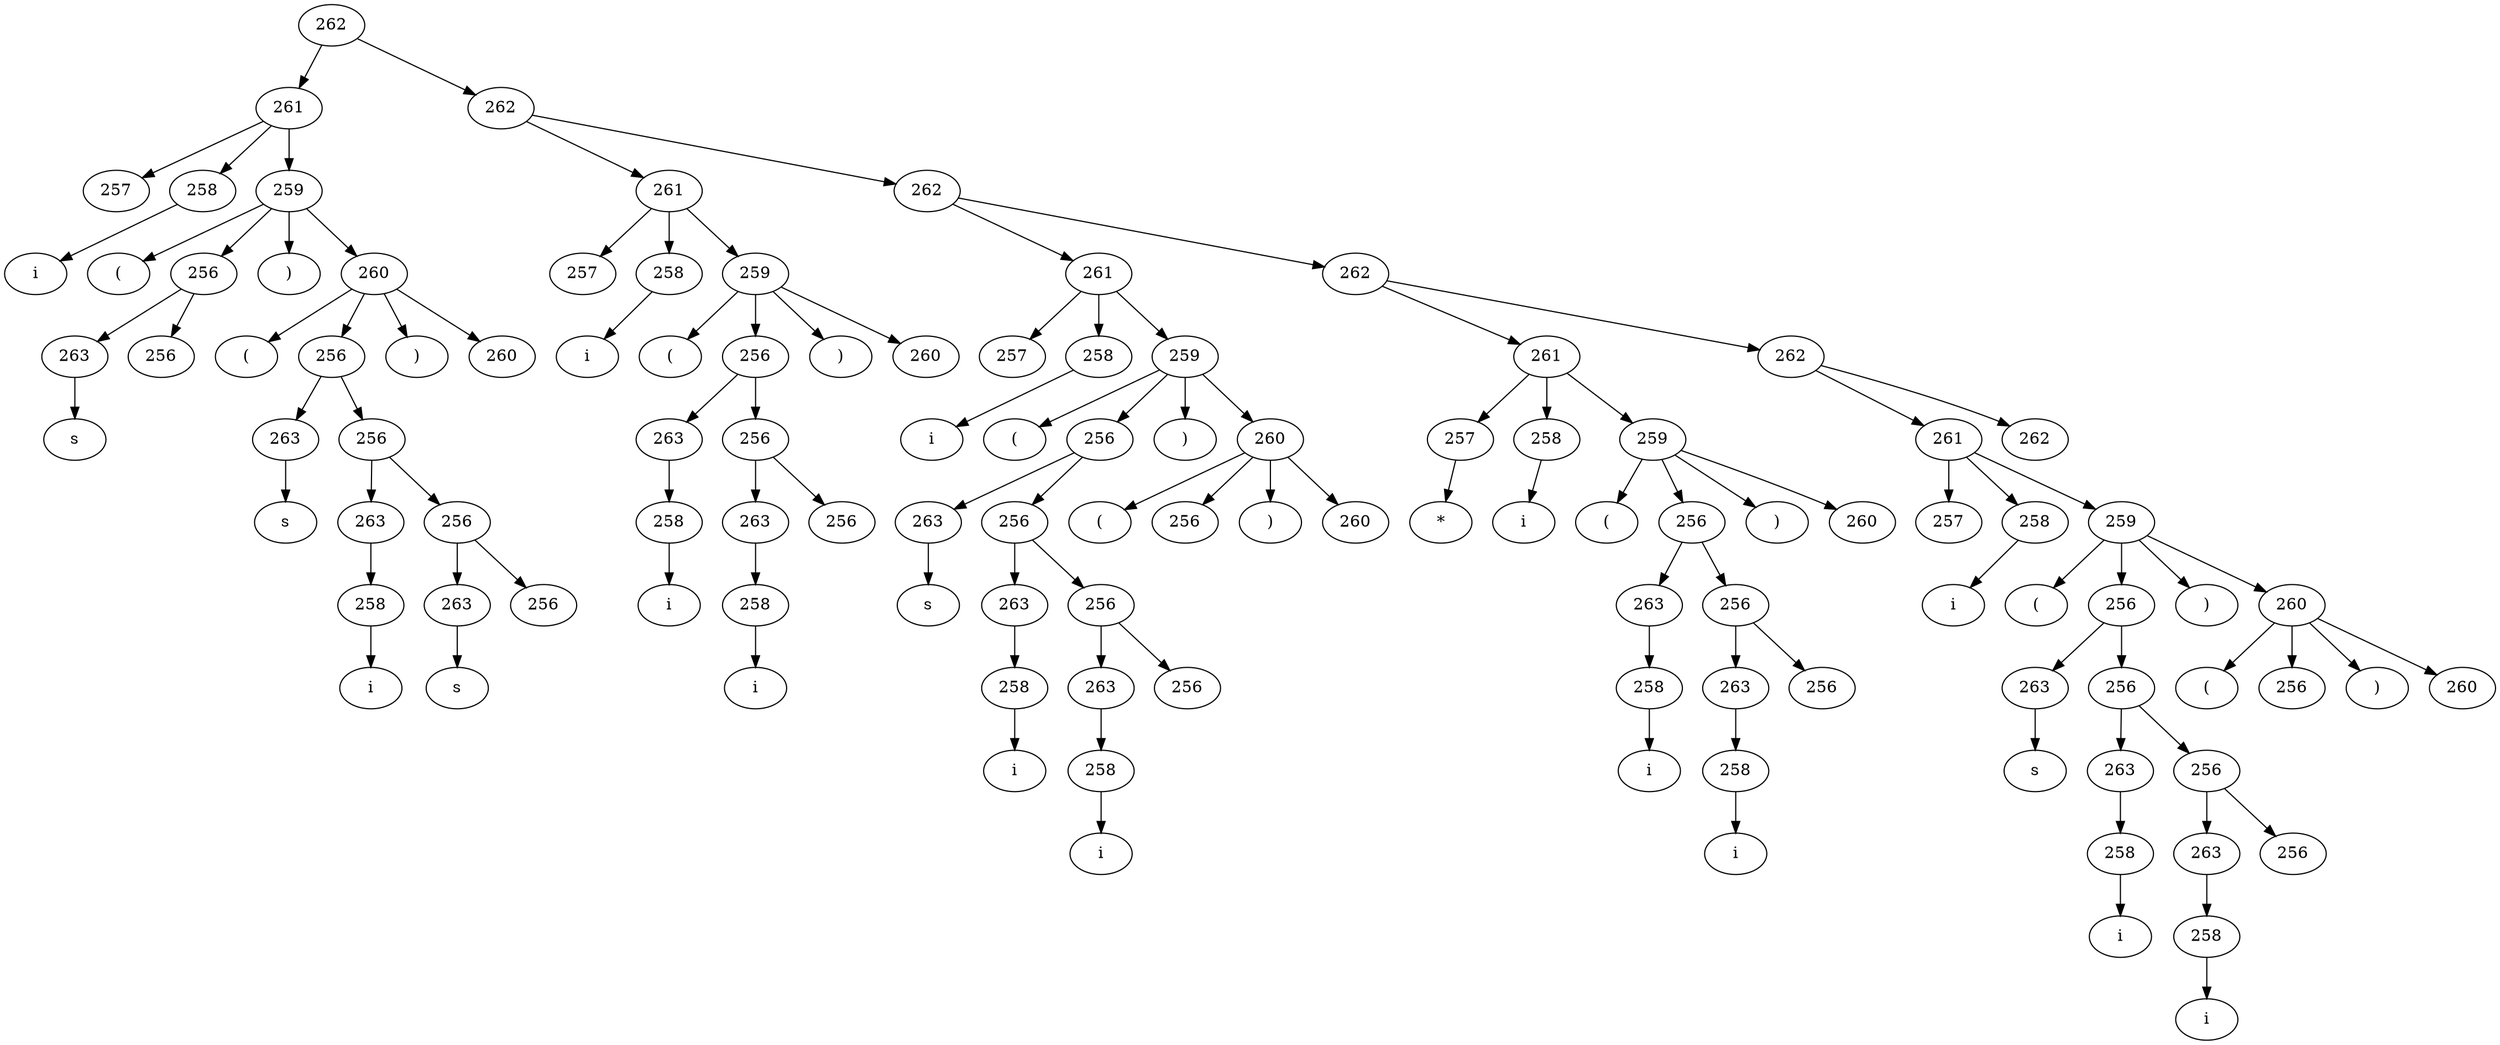 digraph G {
0 [label="262"]
0->1
1 [label="261"]
1->2
2 [label="257"]
1->3
3 [label="258"]
3->4
4 [label="i"]
1->5
5 [label="259"]
5->6
6 [label="("]
5->7
7 [label="256"]
7->8
8 [label="263"]
8->9
9 [label="s"]
7->10
10 [label="256"]
{ rank=same; 8 -> 10 [style=invis] }
5->11
11 [label=")"]
5->12
12 [label="260"]
12->13
13 [label="("]
12->14
14 [label="256"]
14->15
15 [label="263"]
15->16
16 [label="s"]
14->17
17 [label="256"]
17->18
18 [label="263"]
18->19
19 [label="258"]
19->20
20 [label="i"]
17->21
21 [label="256"]
21->22
22 [label="263"]
22->23
23 [label="s"]
21->24
24 [label="256"]
{ rank=same; 22 -> 24 [style=invis] }
{ rank=same; 18 -> 21 [style=invis] }
{ rank=same; 15 -> 17 [style=invis] }
12->25
25 [label=")"]
12->26
26 [label="260"]
{ rank=same; 13 -> 14 -> 25 -> 26 [style=invis] }
{ rank=same; 6 -> 7 -> 11 -> 12 [style=invis] }
{ rank=same; 2 -> 3 -> 5 [style=invis] }
0->27
27 [label="262"]
27->28
28 [label="261"]
28->29
29 [label="257"]
28->30
30 [label="258"]
30->31
31 [label="i"]
28->32
32 [label="259"]
32->33
33 [label="("]
32->34
34 [label="256"]
34->35
35 [label="263"]
35->36
36 [label="258"]
36->37
37 [label="i"]
34->38
38 [label="256"]
38->39
39 [label="263"]
39->40
40 [label="258"]
40->41
41 [label="i"]
38->42
42 [label="256"]
{ rank=same; 39 -> 42 [style=invis] }
{ rank=same; 35 -> 38 [style=invis] }
32->43
43 [label=")"]
32->44
44 [label="260"]
{ rank=same; 33 -> 34 -> 43 -> 44 [style=invis] }
{ rank=same; 29 -> 30 -> 32 [style=invis] }
27->45
45 [label="262"]
45->46
46 [label="261"]
46->47
47 [label="257"]
46->48
48 [label="258"]
48->49
49 [label="i"]
46->50
50 [label="259"]
50->51
51 [label="("]
50->52
52 [label="256"]
52->53
53 [label="263"]
53->54
54 [label="s"]
52->55
55 [label="256"]
55->56
56 [label="263"]
56->57
57 [label="258"]
57->58
58 [label="i"]
55->59
59 [label="256"]
59->60
60 [label="263"]
60->61
61 [label="258"]
61->62
62 [label="i"]
59->63
63 [label="256"]
{ rank=same; 60 -> 63 [style=invis] }
{ rank=same; 56 -> 59 [style=invis] }
{ rank=same; 53 -> 55 [style=invis] }
50->64
64 [label=")"]
50->65
65 [label="260"]
65->66
66 [label="("]
65->67
67 [label="256"]
65->68
68 [label=")"]
65->69
69 [label="260"]
{ rank=same; 66 -> 67 -> 68 -> 69 [style=invis] }
{ rank=same; 51 -> 52 -> 64 -> 65 [style=invis] }
{ rank=same; 47 -> 48 -> 50 [style=invis] }
45->70
70 [label="262"]
70->71
71 [label="261"]
71->72
72 [label="257"]
72->73
73 [label="*"]
71->74
74 [label="258"]
74->75
75 [label="i"]
71->76
76 [label="259"]
76->77
77 [label="("]
76->78
78 [label="256"]
78->79
79 [label="263"]
79->80
80 [label="258"]
80->81
81 [label="i"]
78->82
82 [label="256"]
82->83
83 [label="263"]
83->84
84 [label="258"]
84->85
85 [label="i"]
82->86
86 [label="256"]
{ rank=same; 83 -> 86 [style=invis] }
{ rank=same; 79 -> 82 [style=invis] }
76->87
87 [label=")"]
76->88
88 [label="260"]
{ rank=same; 77 -> 78 -> 87 -> 88 [style=invis] }
{ rank=same; 72 -> 74 -> 76 [style=invis] }
70->89
89 [label="262"]
89->90
90 [label="261"]
90->91
91 [label="257"]
90->92
92 [label="258"]
92->93
93 [label="i"]
90->94
94 [label="259"]
94->95
95 [label="("]
94->96
96 [label="256"]
96->97
97 [label="263"]
97->98
98 [label="s"]
96->99
99 [label="256"]
99->100
100 [label="263"]
100->101
101 [label="258"]
101->102
102 [label="i"]
99->103
103 [label="256"]
103->104
104 [label="263"]
104->105
105 [label="258"]
105->106
106 [label="i"]
103->107
107 [label="256"]
{ rank=same; 104 -> 107 [style=invis] }
{ rank=same; 100 -> 103 [style=invis] }
{ rank=same; 97 -> 99 [style=invis] }
94->108
108 [label=")"]
94->109
109 [label="260"]
109->110
110 [label="("]
109->111
111 [label="256"]
109->112
112 [label=")"]
109->113
113 [label="260"]
{ rank=same; 110 -> 111 -> 112 -> 113 [style=invis] }
{ rank=same; 95 -> 96 -> 108 -> 109 [style=invis] }
{ rank=same; 91 -> 92 -> 94 [style=invis] }
89->114
114 [label="262"]
{ rank=same; 90 -> 114 [style=invis] }
{ rank=same; 71 -> 89 [style=invis] }
{ rank=same; 46 -> 70 [style=invis] }
{ rank=same; 28 -> 45 [style=invis] }
{ rank=same; 1 -> 27 [style=invis] }
}

